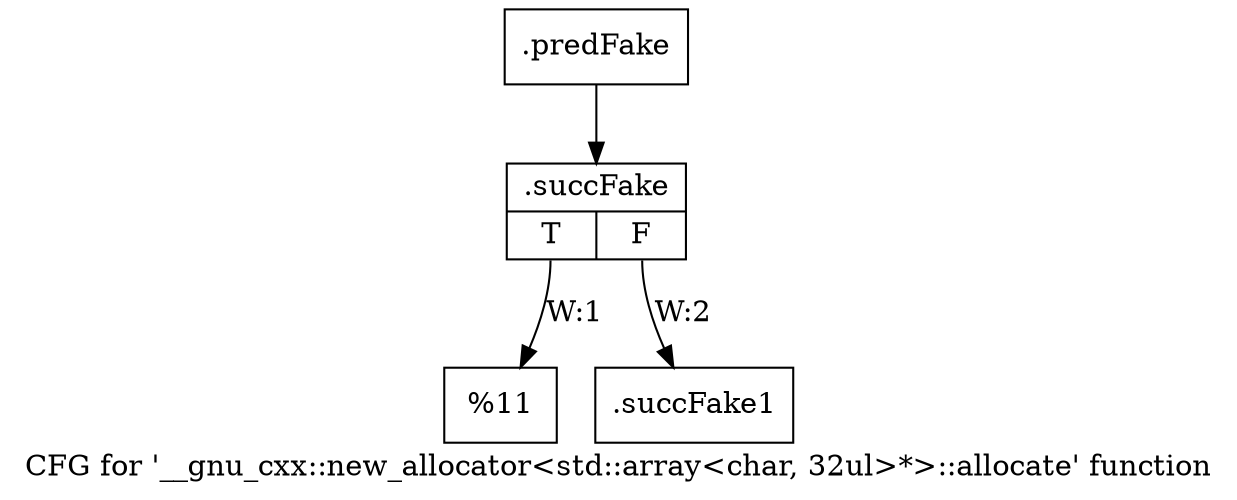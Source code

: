 digraph "CFG for '__gnu_cxx::new_allocator\<std::array\<char, 32ul\>*\>::allocate' function" {
	label="CFG for '__gnu_cxx::new_allocator\<std::array\<char, 32ul\>*\>::allocate' function";

	Node0x50f2fe0 [shape=record,filename="",linenumber="",label="{.predFake}"];
	Node0x50f2fe0 -> Node0x60804e0[ callList="" memoryops="" filename="/mnt/xilinx/Vitis_HLS/2021.2/tps/lnx64/gcc-6.2.0/lib/gcc/x86_64-pc-linux-gnu/6.2.0/../../../../include/c++/6.2.0/ext/new_allocator.h" execusionnum="1"];
	Node0x60804e0 [shape=record,filename="/mnt/xilinx/Vitis_HLS/2021.2/tps/lnx64/gcc-6.2.0/lib/gcc/x86_64-pc-linux-gnu/6.2.0/../../../../include/c++/6.2.0/ext/new_allocator.h",linenumber="101",label="{.succFake|{<s0>T|<s1>F}}"];
	Node0x60804e0:s0 -> Node0x50f3550[label="W:1"];
	Node0x60804e0:s1 -> Node0x6080590[label="W:2" callList="" memoryops="" filename="/mnt/xilinx/Vitis_HLS/2021.2/tps/lnx64/gcc-6.2.0/lib/gcc/x86_64-pc-linux-gnu/6.2.0/../../../../include/c++/6.2.0/ext/new_allocator.h" execusionnum="1"];
	Node0x50f3550 [shape=record,filename="/mnt/xilinx/Vitis_HLS/2021.2/tps/lnx64/gcc-6.2.0/lib/gcc/x86_64-pc-linux-gnu/6.2.0/../../../../include/c++/6.2.0/ext/new_allocator.h",linenumber="102",label="{%11}"];
	Node0x6080590 [shape=record,filename="/mnt/xilinx/Vitis_HLS/2021.2/tps/lnx64/gcc-6.2.0/lib/gcc/x86_64-pc-linux-gnu/6.2.0/../../../../include/c++/6.2.0/ext/new_allocator.h",linenumber="104",label="{.succFake1}"];
}
